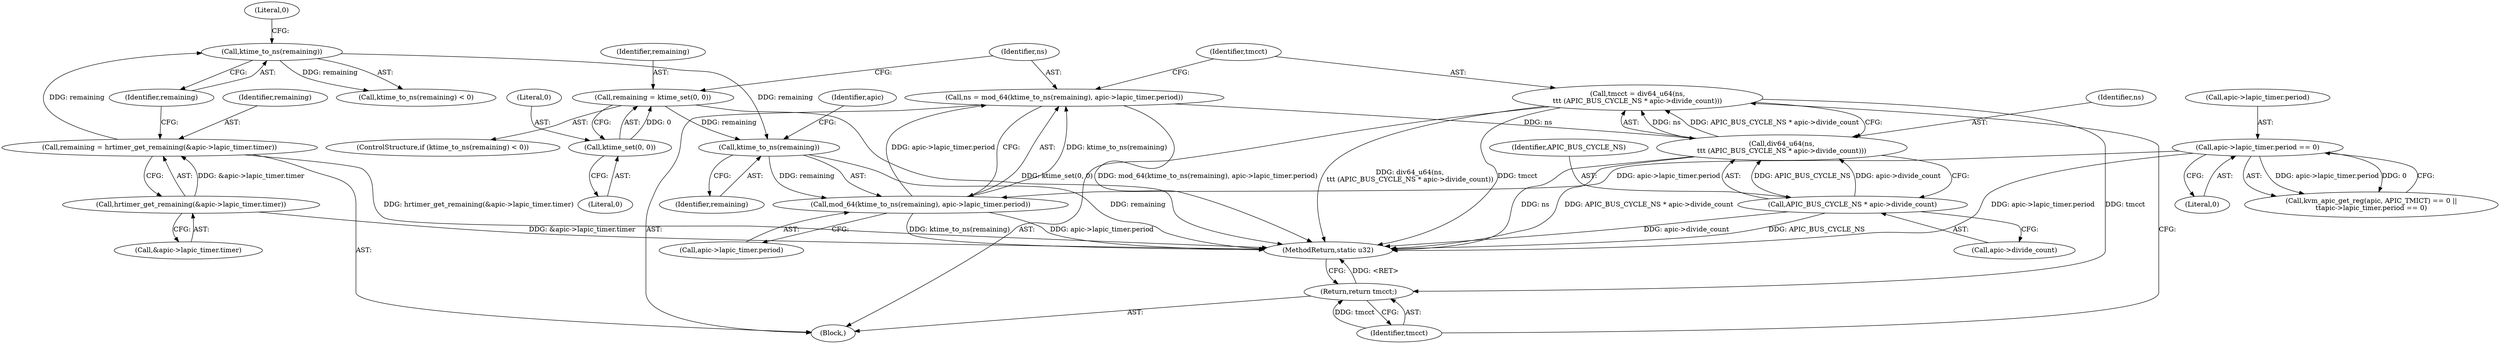 digraph "0_linux_b963a22e6d1a266a67e9eecc88134713fd54775c@integer" {
"1000156" [label="(Call,tmcct = div64_u64(ns,\n\t\t\t (APIC_BUS_CYCLE_NS * apic->divide_count)))"];
"1000158" [label="(Call,div64_u64(ns,\n\t\t\t (APIC_BUS_CYCLE_NS * apic->divide_count)))"];
"1000146" [label="(Call,ns = mod_64(ktime_to_ns(remaining), apic->lapic_timer.period))"];
"1000148" [label="(Call,mod_64(ktime_to_ns(remaining), apic->lapic_timer.period))"];
"1000149" [label="(Call,ktime_to_ns(remaining))"];
"1000141" [label="(Call,remaining = ktime_set(0, 0))"];
"1000143" [label="(Call,ktime_set(0, 0))"];
"1000138" [label="(Call,ktime_to_ns(remaining))"];
"1000127" [label="(Call,remaining = hrtimer_get_remaining(&apic->lapic_timer.timer))"];
"1000129" [label="(Call,hrtimer_get_remaining(&apic->lapic_timer.timer))"];
"1000118" [label="(Call,apic->lapic_timer.period == 0)"];
"1000160" [label="(Call,APIC_BUS_CYCLE_NS * apic->divide_count)"];
"1000165" [label="(Return,return tmcct;)"];
"1000128" [label="(Identifier,remaining)"];
"1000142" [label="(Identifier,remaining)"];
"1000148" [label="(Call,mod_64(ktime_to_ns(remaining), apic->lapic_timer.period))"];
"1000138" [label="(Call,ktime_to_ns(remaining))"];
"1000112" [label="(Call,kvm_apic_get_reg(apic, APIC_TMICT) == 0 ||\n\t\tapic->lapic_timer.period == 0)"];
"1000119" [label="(Call,apic->lapic_timer.period)"];
"1000149" [label="(Call,ktime_to_ns(remaining))"];
"1000139" [label="(Identifier,remaining)"];
"1000166" [label="(Identifier,tmcct)"];
"1000159" [label="(Identifier,ns)"];
"1000140" [label="(Literal,0)"];
"1000162" [label="(Call,apic->divide_count)"];
"1000145" [label="(Literal,0)"];
"1000161" [label="(Identifier,APIC_BUS_CYCLE_NS)"];
"1000151" [label="(Call,apic->lapic_timer.period)"];
"1000153" [label="(Identifier,apic)"];
"1000144" [label="(Literal,0)"];
"1000143" [label="(Call,ktime_set(0, 0))"];
"1000150" [label="(Identifier,remaining)"];
"1000160" [label="(Call,APIC_BUS_CYCLE_NS * apic->divide_count)"];
"1000137" [label="(Call,ktime_to_ns(remaining) < 0)"];
"1000127" [label="(Call,remaining = hrtimer_get_remaining(&apic->lapic_timer.timer))"];
"1000118" [label="(Call,apic->lapic_timer.period == 0)"];
"1000165" [label="(Return,return tmcct;)"];
"1000146" [label="(Call,ns = mod_64(ktime_to_ns(remaining), apic->lapic_timer.period))"];
"1000141" [label="(Call,remaining = ktime_set(0, 0))"];
"1000156" [label="(Call,tmcct = div64_u64(ns,\n\t\t\t (APIC_BUS_CYCLE_NS * apic->divide_count)))"];
"1000158" [label="(Call,div64_u64(ns,\n\t\t\t (APIC_BUS_CYCLE_NS * apic->divide_count)))"];
"1000103" [label="(Block,)"];
"1000136" [label="(ControlStructure,if (ktime_to_ns(remaining) < 0))"];
"1000147" [label="(Identifier,ns)"];
"1000129" [label="(Call,hrtimer_get_remaining(&apic->lapic_timer.timer))"];
"1000167" [label="(MethodReturn,static u32)"];
"1000157" [label="(Identifier,tmcct)"];
"1000130" [label="(Call,&apic->lapic_timer.timer)"];
"1000124" [label="(Literal,0)"];
"1000156" -> "1000103"  [label="AST: "];
"1000156" -> "1000158"  [label="CFG: "];
"1000157" -> "1000156"  [label="AST: "];
"1000158" -> "1000156"  [label="AST: "];
"1000166" -> "1000156"  [label="CFG: "];
"1000156" -> "1000167"  [label="DDG: tmcct"];
"1000156" -> "1000167"  [label="DDG: div64_u64(ns,\n\t\t\t (APIC_BUS_CYCLE_NS * apic->divide_count))"];
"1000158" -> "1000156"  [label="DDG: ns"];
"1000158" -> "1000156"  [label="DDG: APIC_BUS_CYCLE_NS * apic->divide_count"];
"1000156" -> "1000165"  [label="DDG: tmcct"];
"1000158" -> "1000160"  [label="CFG: "];
"1000159" -> "1000158"  [label="AST: "];
"1000160" -> "1000158"  [label="AST: "];
"1000158" -> "1000167"  [label="DDG: ns"];
"1000158" -> "1000167"  [label="DDG: APIC_BUS_CYCLE_NS * apic->divide_count"];
"1000146" -> "1000158"  [label="DDG: ns"];
"1000160" -> "1000158"  [label="DDG: APIC_BUS_CYCLE_NS"];
"1000160" -> "1000158"  [label="DDG: apic->divide_count"];
"1000146" -> "1000103"  [label="AST: "];
"1000146" -> "1000148"  [label="CFG: "];
"1000147" -> "1000146"  [label="AST: "];
"1000148" -> "1000146"  [label="AST: "];
"1000157" -> "1000146"  [label="CFG: "];
"1000146" -> "1000167"  [label="DDG: mod_64(ktime_to_ns(remaining), apic->lapic_timer.period)"];
"1000148" -> "1000146"  [label="DDG: ktime_to_ns(remaining)"];
"1000148" -> "1000146"  [label="DDG: apic->lapic_timer.period"];
"1000148" -> "1000151"  [label="CFG: "];
"1000149" -> "1000148"  [label="AST: "];
"1000151" -> "1000148"  [label="AST: "];
"1000148" -> "1000167"  [label="DDG: apic->lapic_timer.period"];
"1000148" -> "1000167"  [label="DDG: ktime_to_ns(remaining)"];
"1000149" -> "1000148"  [label="DDG: remaining"];
"1000118" -> "1000148"  [label="DDG: apic->lapic_timer.period"];
"1000149" -> "1000150"  [label="CFG: "];
"1000150" -> "1000149"  [label="AST: "];
"1000153" -> "1000149"  [label="CFG: "];
"1000149" -> "1000167"  [label="DDG: remaining"];
"1000141" -> "1000149"  [label="DDG: remaining"];
"1000138" -> "1000149"  [label="DDG: remaining"];
"1000141" -> "1000136"  [label="AST: "];
"1000141" -> "1000143"  [label="CFG: "];
"1000142" -> "1000141"  [label="AST: "];
"1000143" -> "1000141"  [label="AST: "];
"1000147" -> "1000141"  [label="CFG: "];
"1000141" -> "1000167"  [label="DDG: ktime_set(0, 0)"];
"1000143" -> "1000141"  [label="DDG: 0"];
"1000143" -> "1000145"  [label="CFG: "];
"1000144" -> "1000143"  [label="AST: "];
"1000145" -> "1000143"  [label="AST: "];
"1000138" -> "1000137"  [label="AST: "];
"1000138" -> "1000139"  [label="CFG: "];
"1000139" -> "1000138"  [label="AST: "];
"1000140" -> "1000138"  [label="CFG: "];
"1000138" -> "1000137"  [label="DDG: remaining"];
"1000127" -> "1000138"  [label="DDG: remaining"];
"1000127" -> "1000103"  [label="AST: "];
"1000127" -> "1000129"  [label="CFG: "];
"1000128" -> "1000127"  [label="AST: "];
"1000129" -> "1000127"  [label="AST: "];
"1000139" -> "1000127"  [label="CFG: "];
"1000127" -> "1000167"  [label="DDG: hrtimer_get_remaining(&apic->lapic_timer.timer)"];
"1000129" -> "1000127"  [label="DDG: &apic->lapic_timer.timer"];
"1000129" -> "1000130"  [label="CFG: "];
"1000130" -> "1000129"  [label="AST: "];
"1000129" -> "1000167"  [label="DDG: &apic->lapic_timer.timer"];
"1000118" -> "1000112"  [label="AST: "];
"1000118" -> "1000124"  [label="CFG: "];
"1000119" -> "1000118"  [label="AST: "];
"1000124" -> "1000118"  [label="AST: "];
"1000112" -> "1000118"  [label="CFG: "];
"1000118" -> "1000167"  [label="DDG: apic->lapic_timer.period"];
"1000118" -> "1000112"  [label="DDG: apic->lapic_timer.period"];
"1000118" -> "1000112"  [label="DDG: 0"];
"1000160" -> "1000162"  [label="CFG: "];
"1000161" -> "1000160"  [label="AST: "];
"1000162" -> "1000160"  [label="AST: "];
"1000160" -> "1000167"  [label="DDG: apic->divide_count"];
"1000160" -> "1000167"  [label="DDG: APIC_BUS_CYCLE_NS"];
"1000165" -> "1000103"  [label="AST: "];
"1000165" -> "1000166"  [label="CFG: "];
"1000166" -> "1000165"  [label="AST: "];
"1000167" -> "1000165"  [label="CFG: "];
"1000165" -> "1000167"  [label="DDG: <RET>"];
"1000166" -> "1000165"  [label="DDG: tmcct"];
}
